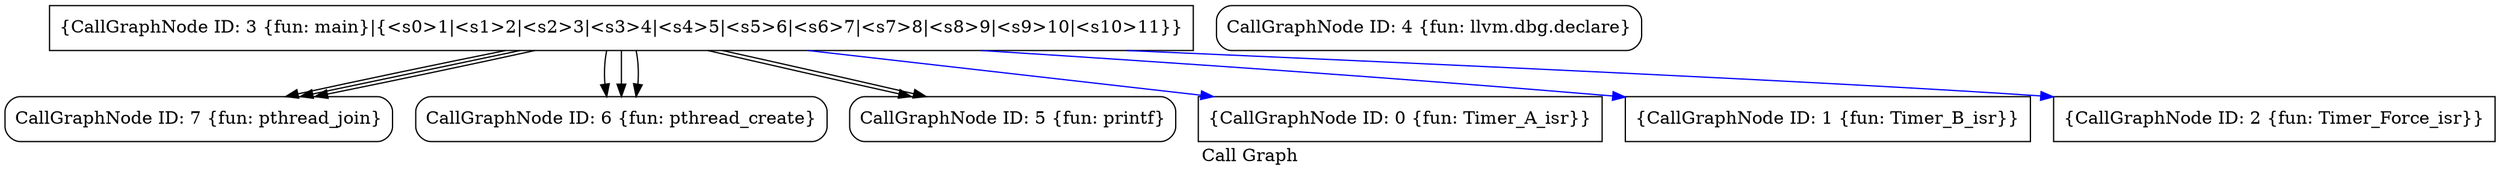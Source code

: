 digraph "Call Graph" {
	label="Call Graph";

	Node0x21da9c0 [shape=record,shape=Mrecord,label="{CallGraphNode ID: 7 \{fun: pthread_join\}}"];
	Node0x21da8e0 [shape=record,shape=Mrecord,label="{CallGraphNode ID: 6 \{fun: pthread_create\}}"];
	Node0x21da800 [shape=record,shape=Mrecord,label="{CallGraphNode ID: 5 \{fun: printf\}}"];
	Node0x21da720 [shape=record,shape=Mrecord,label="{CallGraphNode ID: 4 \{fun: llvm.dbg.declare\}}"];
	Node0x21da640 [shape=record,shape=box,label="{CallGraphNode ID: 3 \{fun: main\}|{<s0>1|<s1>2|<s2>3|<s3>4|<s4>5|<s5>6|<s6>7|<s7>8|<s8>9|<s9>10|<s10>11}}"];
	Node0x21da640:s0 -> Node0x21da800[color=black];
	Node0x21da640:s1 -> Node0x21da8e0[color=black];
	Node0x21da640:s2 -> Node0x21da8e0[color=black];
	Node0x21da640:s3 -> Node0x21da8e0[color=black];
	Node0x21da640:s4 -> Node0x21da9c0[color=black];
	Node0x21da640:s5 -> Node0x21da9c0[color=black];
	Node0x21da640:s6 -> Node0x21da9c0[color=black];
	Node0x21da640:s7 -> Node0x21da800[color=black];
	Node0x21da640:s8 -> Node0x21da2c0[color=blue];
	Node0x21da640:s9 -> Node0x21da480[color=blue];
	Node0x21da640:s10 -> Node0x21da560[color=blue];
	Node0x21da560 [shape=record,shape=box,label="{CallGraphNode ID: 2 \{fun: Timer_Force_isr\}}"];
	Node0x21da480 [shape=record,shape=box,label="{CallGraphNode ID: 1 \{fun: Timer_B_isr\}}"];
	Node0x21da2c0 [shape=record,shape=box,label="{CallGraphNode ID: 0 \{fun: Timer_A_isr\}}"];
}
